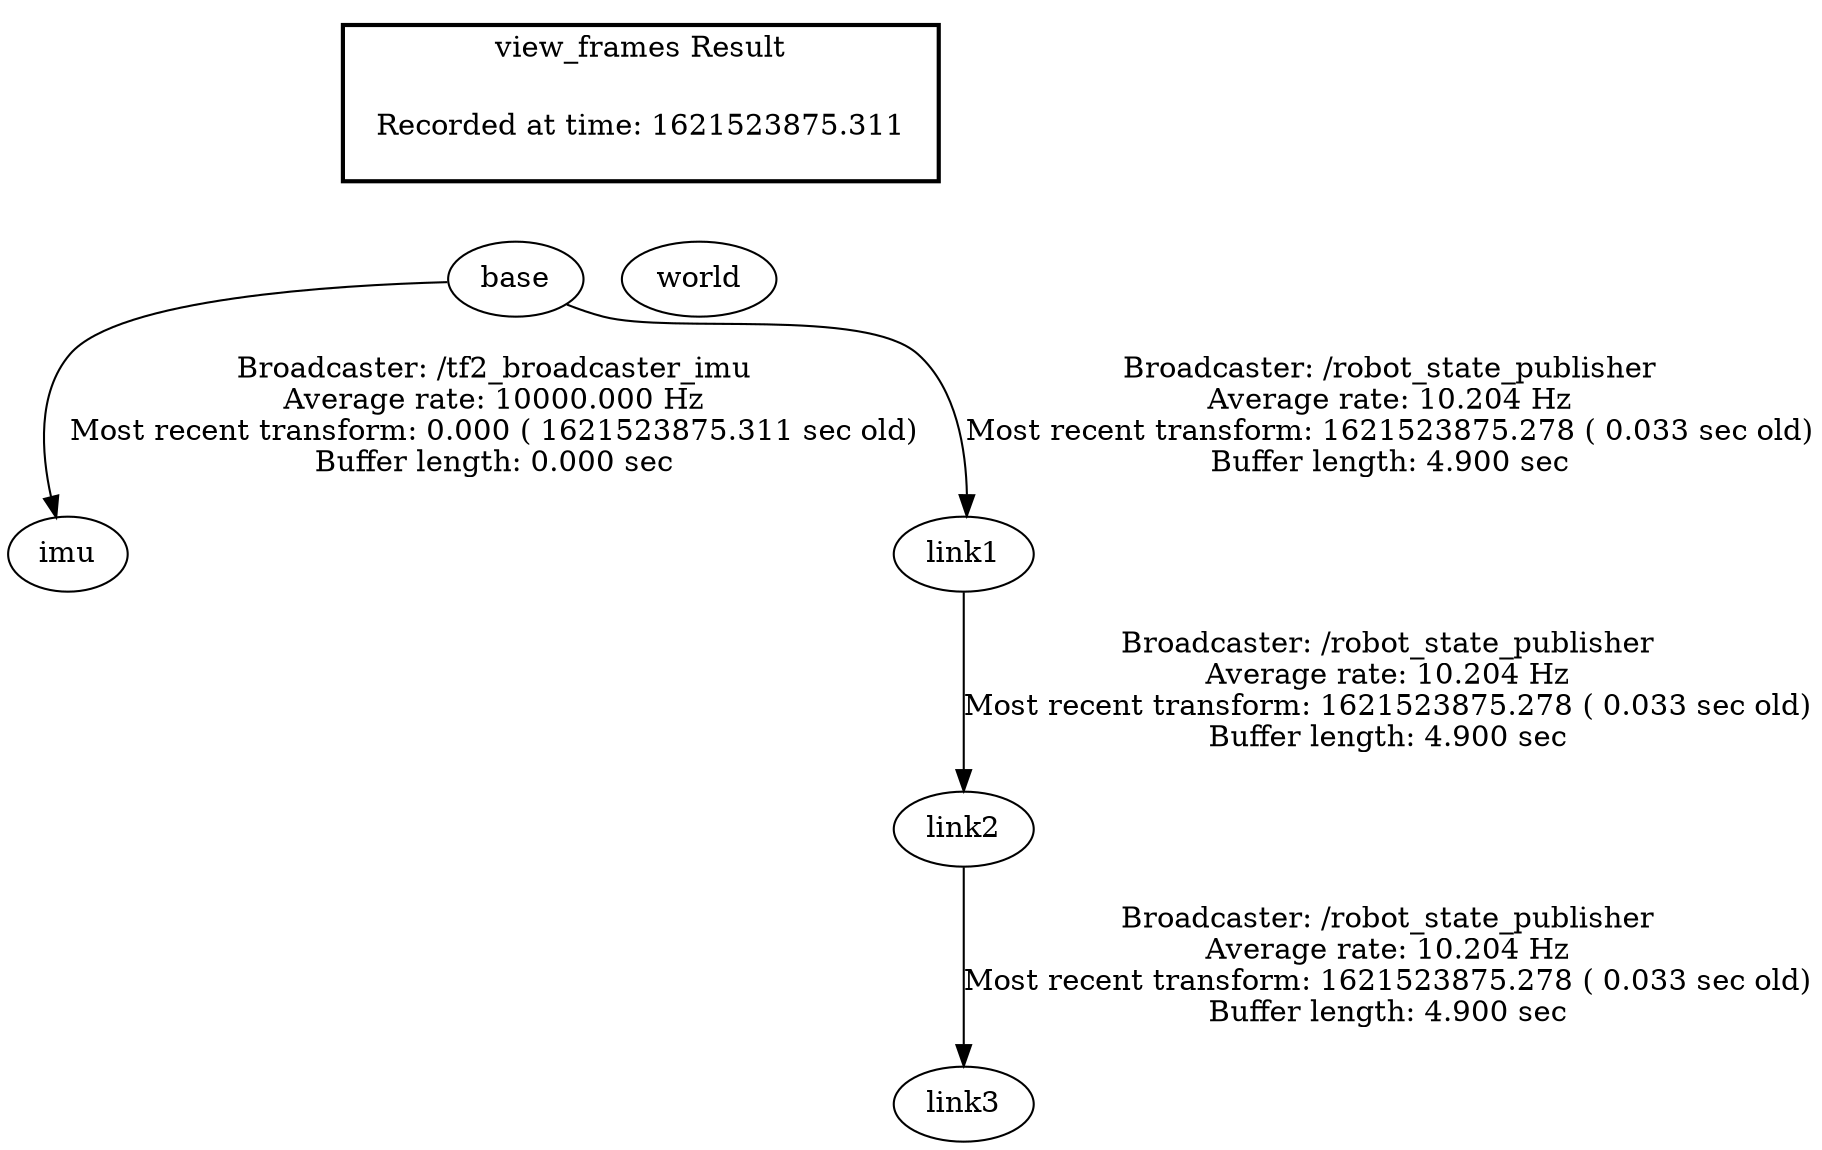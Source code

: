 digraph G {
"base" -> "imu"[label="Broadcaster: /tf2_broadcaster_imu\nAverage rate: 10000.000 Hz\nMost recent transform: 0.000 ( 1621523875.311 sec old)\nBuffer length: 0.000 sec\n"];
"base" -> "link1"[label="Broadcaster: /robot_state_publisher\nAverage rate: 10.204 Hz\nMost recent transform: 1621523875.278 ( 0.033 sec old)\nBuffer length: 4.900 sec\n"];
"link1" -> "link2"[label="Broadcaster: /robot_state_publisher\nAverage rate: 10.204 Hz\nMost recent transform: 1621523875.278 ( 0.033 sec old)\nBuffer length: 4.900 sec\n"];
"link2" -> "link3"[label="Broadcaster: /robot_state_publisher\nAverage rate: 10.204 Hz\nMost recent transform: 1621523875.278 ( 0.033 sec old)\nBuffer length: 4.900 sec\n"];
edge [style=invis];
 subgraph cluster_legend { style=bold; color=black; label ="view_frames Result";
"Recorded at time: 1621523875.311"[ shape=plaintext ] ;
 }->"base";
edge [style=invis];
 subgraph cluster_legend { style=bold; color=black; label ="view_frames Result";
"Recorded at time: 1621523875.311"[ shape=plaintext ] ;
 }->"world";
}